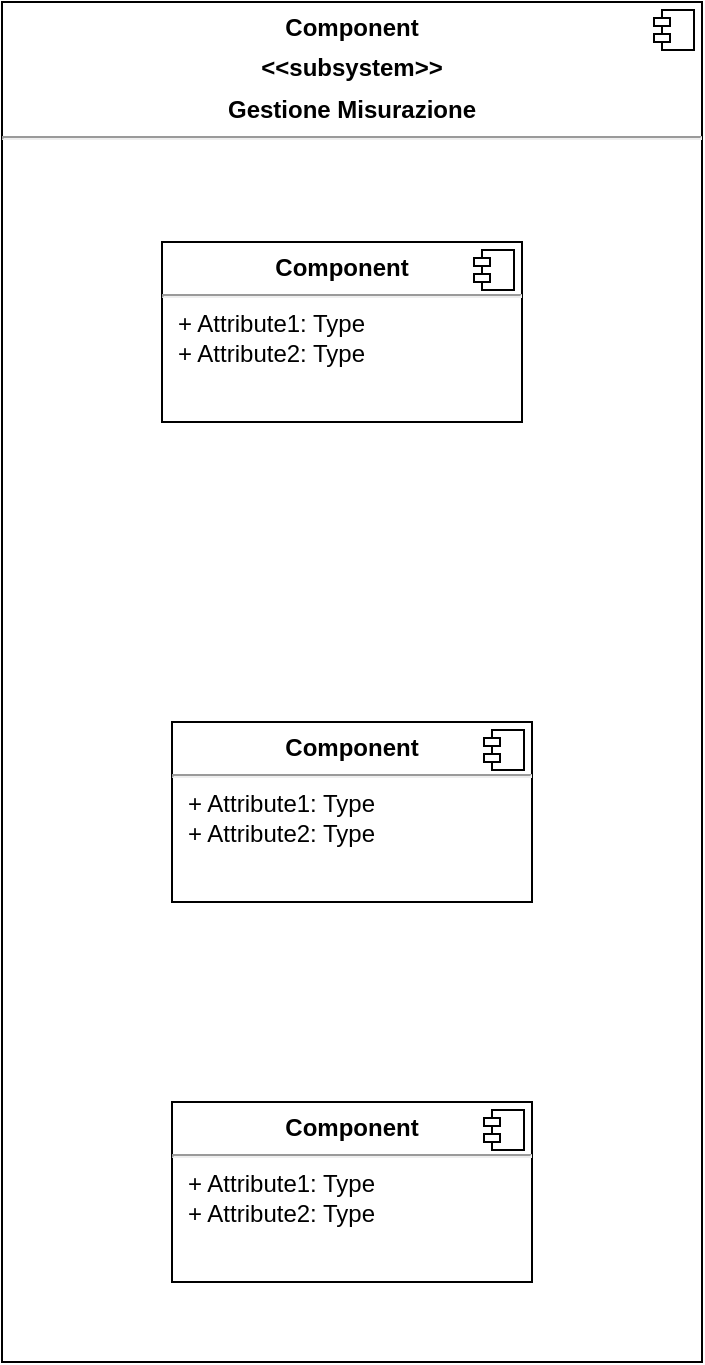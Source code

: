 <mxfile version="16.5.1" type="device"><diagram id="uUIygj6jg_MRUF2JHZzE" name="Pagina-1"><mxGraphModel dx="1018" dy="770" grid="1" gridSize="10" guides="1" tooltips="1" connect="1" arrows="1" fold="1" page="1" pageScale="1" pageWidth="583" pageHeight="827" math="0" shadow="0"><root><mxCell id="0"/><mxCell id="1" parent="0"/><mxCell id="c4VkGLSG5SLh8r6MrThf-1" value="&lt;p style=&quot;margin: 0px ; margin-top: 6px ; text-align: center&quot;&gt;&lt;b&gt;Component&lt;/b&gt;&lt;/p&gt;&lt;p style=&quot;margin: 0px ; margin-top: 6px ; text-align: center&quot;&gt;&lt;b&gt;&amp;lt;&amp;lt;subsystem&amp;gt;&amp;gt;&lt;/b&gt;&lt;/p&gt;&lt;p style=&quot;margin: 0px ; margin-top: 6px ; text-align: center&quot;&gt;&lt;b&gt;Gestione Misurazione&lt;/b&gt;&lt;/p&gt;&lt;hr&gt;&lt;p style=&quot;margin: 0px ; margin-left: 8px&quot;&gt;&lt;br&gt;&lt;/p&gt;" style="align=left;overflow=fill;html=1;dropTarget=0;" vertex="1" parent="1"><mxGeometry x="100" y="60" width="350" height="680" as="geometry"/></mxCell><mxCell id="c4VkGLSG5SLh8r6MrThf-2" value="" style="shape=component;jettyWidth=8;jettyHeight=4;" vertex="1" parent="c4VkGLSG5SLh8r6MrThf-1"><mxGeometry x="1" width="20" height="20" relative="1" as="geometry"><mxPoint x="-24" y="4" as="offset"/></mxGeometry></mxCell><mxCell id="c4VkGLSG5SLh8r6MrThf-3" value="&lt;p style=&quot;margin:0px;margin-top:6px;text-align:center;&quot;&gt;&lt;b&gt;Component&lt;/b&gt;&lt;/p&gt;&lt;hr/&gt;&lt;p style=&quot;margin:0px;margin-left:8px;&quot;&gt;+ Attribute1: Type&lt;br/&gt;+ Attribute2: Type&lt;/p&gt;" style="align=left;overflow=fill;html=1;dropTarget=0;" vertex="1" parent="1"><mxGeometry x="185" y="610" width="180" height="90" as="geometry"/></mxCell><mxCell id="c4VkGLSG5SLh8r6MrThf-4" value="" style="shape=component;jettyWidth=8;jettyHeight=4;" vertex="1" parent="c4VkGLSG5SLh8r6MrThf-3"><mxGeometry x="1" width="20" height="20" relative="1" as="geometry"><mxPoint x="-24" y="4" as="offset"/></mxGeometry></mxCell><mxCell id="c4VkGLSG5SLh8r6MrThf-5" value="&lt;p style=&quot;margin:0px;margin-top:6px;text-align:center;&quot;&gt;&lt;b&gt;Component&lt;/b&gt;&lt;/p&gt;&lt;hr/&gt;&lt;p style=&quot;margin:0px;margin-left:8px;&quot;&gt;+ Attribute1: Type&lt;br/&gt;+ Attribute2: Type&lt;/p&gt;" style="align=left;overflow=fill;html=1;dropTarget=0;" vertex="1" parent="1"><mxGeometry x="185" y="420" width="180" height="90" as="geometry"/></mxCell><mxCell id="c4VkGLSG5SLh8r6MrThf-6" value="" style="shape=component;jettyWidth=8;jettyHeight=4;" vertex="1" parent="c4VkGLSG5SLh8r6MrThf-5"><mxGeometry x="1" width="20" height="20" relative="1" as="geometry"><mxPoint x="-24" y="4" as="offset"/></mxGeometry></mxCell><mxCell id="c4VkGLSG5SLh8r6MrThf-7" value="&lt;p style=&quot;margin:0px;margin-top:6px;text-align:center;&quot;&gt;&lt;b&gt;Component&lt;/b&gt;&lt;/p&gt;&lt;hr/&gt;&lt;p style=&quot;margin:0px;margin-left:8px;&quot;&gt;+ Attribute1: Type&lt;br/&gt;+ Attribute2: Type&lt;/p&gt;" style="align=left;overflow=fill;html=1;dropTarget=0;" vertex="1" parent="1"><mxGeometry x="180" y="180" width="180" height="90" as="geometry"/></mxCell><mxCell id="c4VkGLSG5SLh8r6MrThf-8" value="" style="shape=component;jettyWidth=8;jettyHeight=4;" vertex="1" parent="c4VkGLSG5SLh8r6MrThf-7"><mxGeometry x="1" width="20" height="20" relative="1" as="geometry"><mxPoint x="-24" y="4" as="offset"/></mxGeometry></mxCell></root></mxGraphModel></diagram></mxfile>
